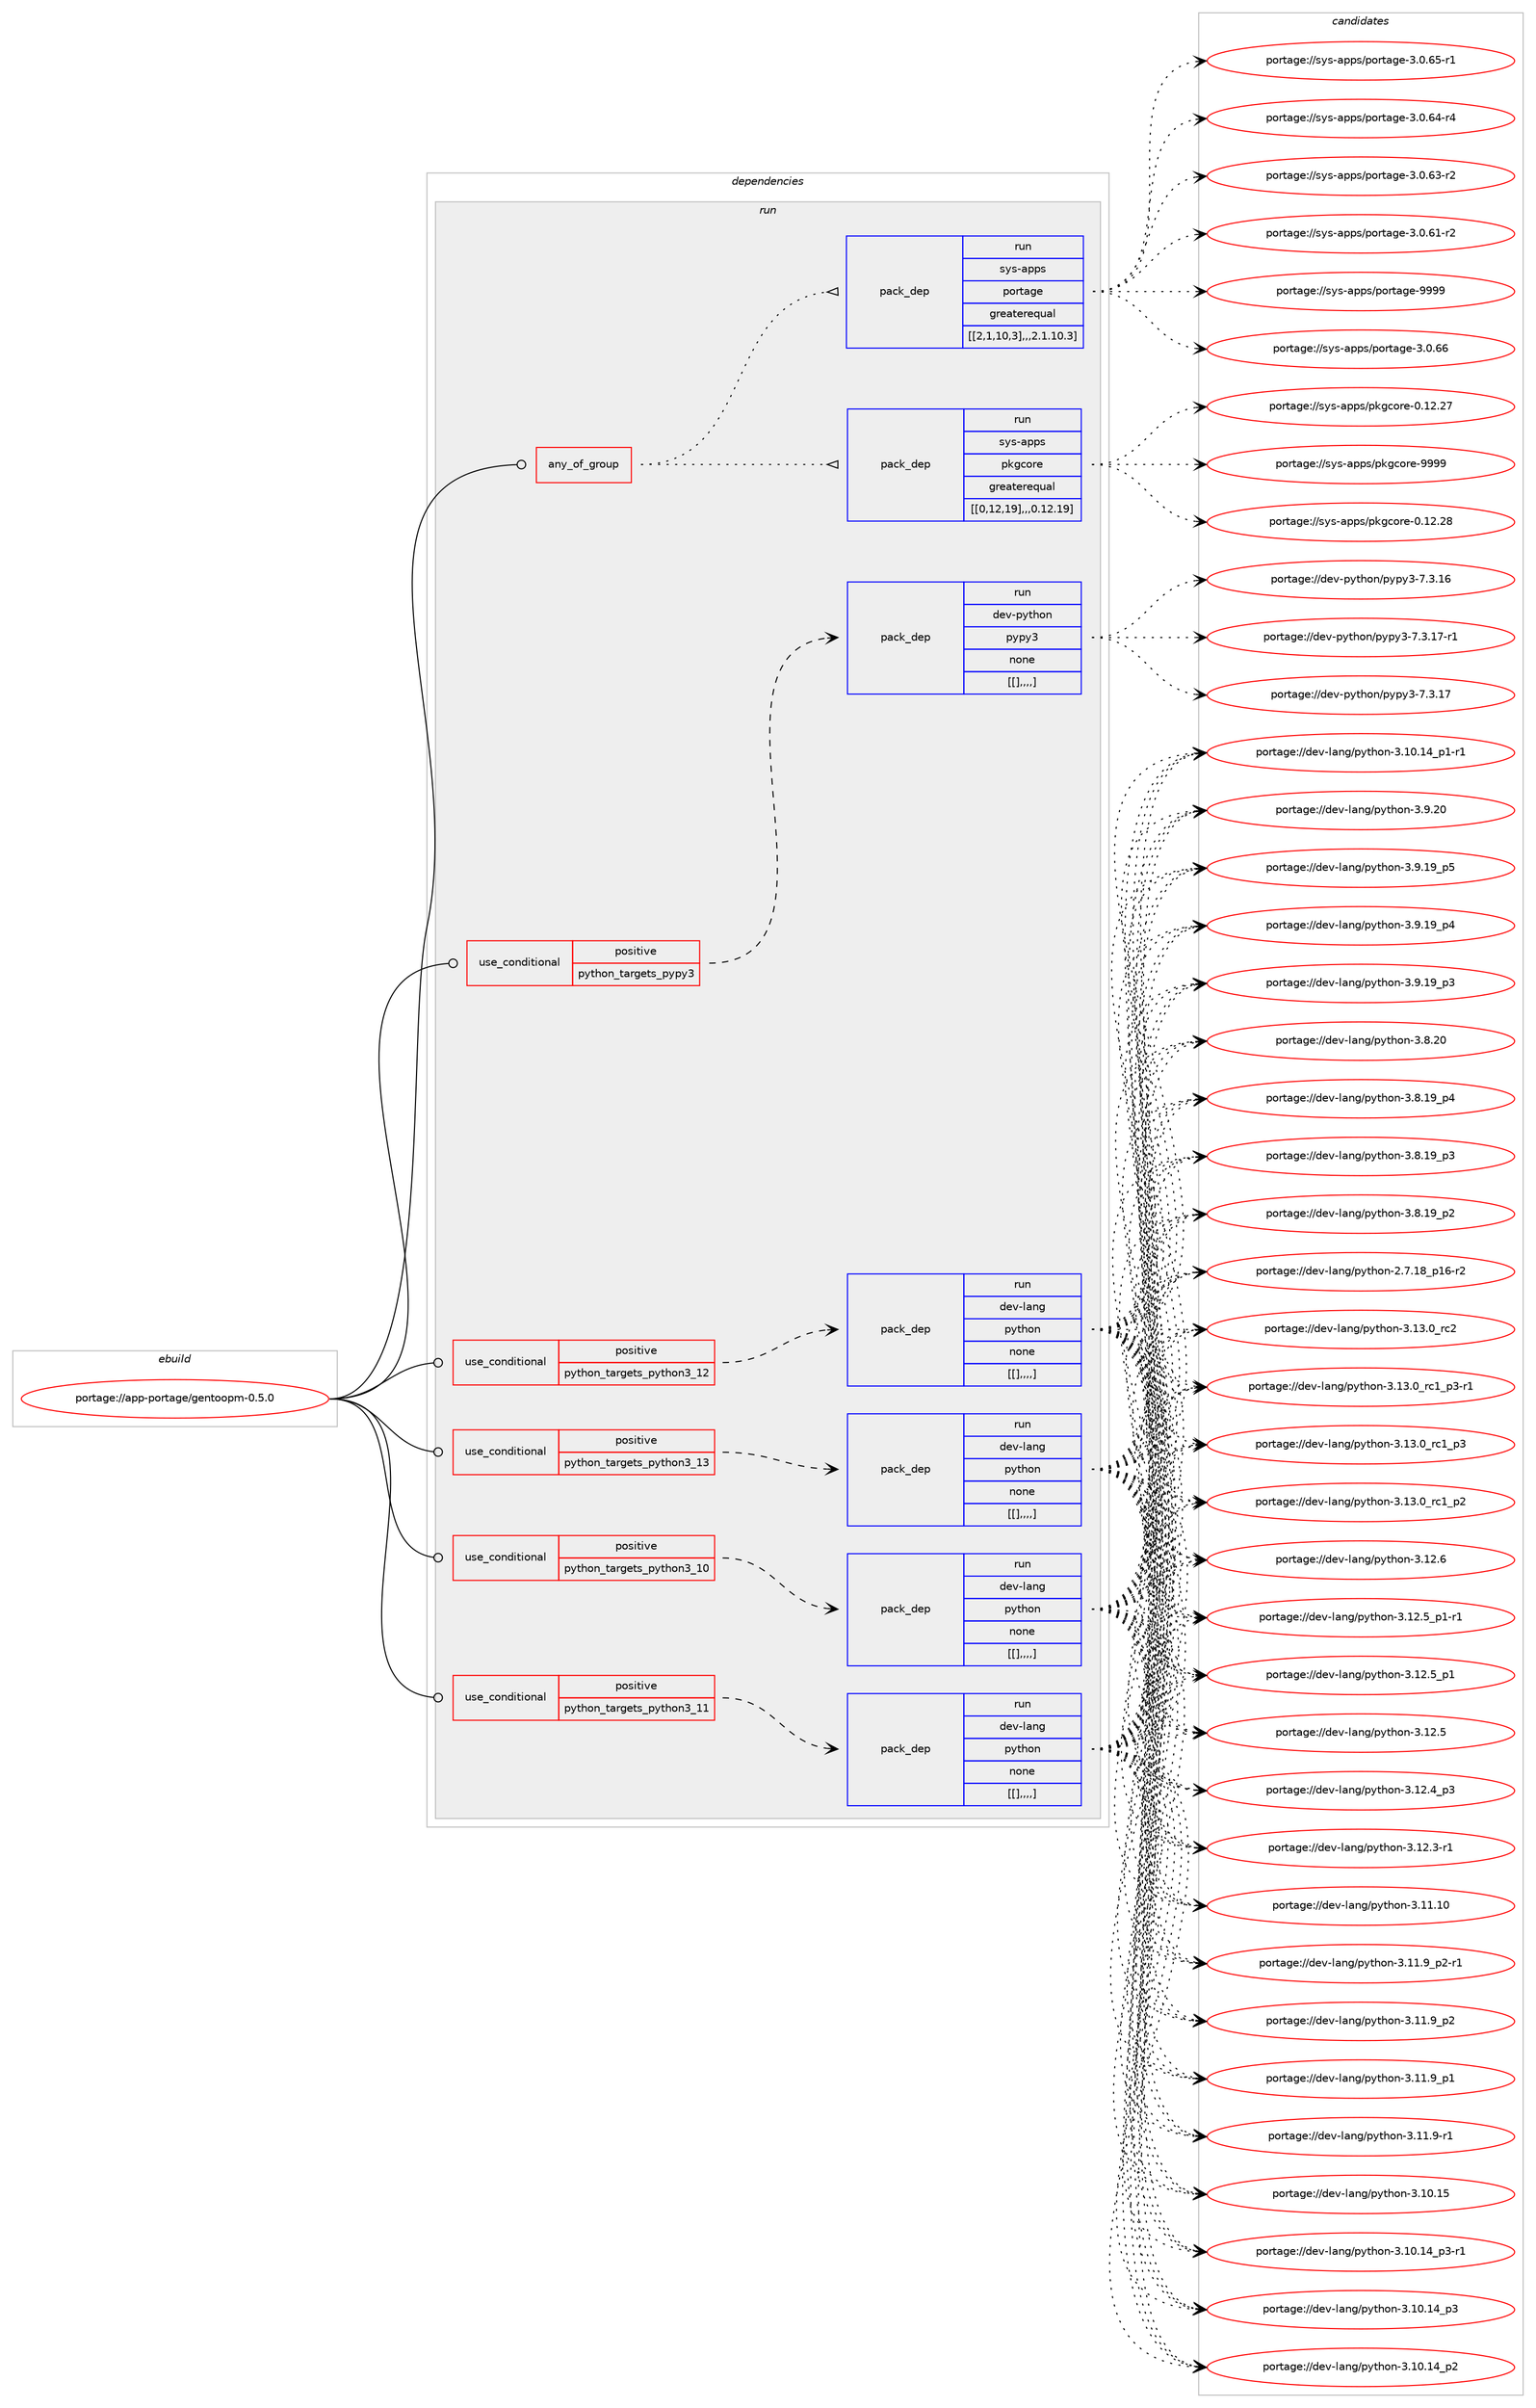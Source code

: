 digraph prolog {

# *************
# Graph options
# *************

newrank=true;
concentrate=true;
compound=true;
graph [rankdir=LR,fontname=Helvetica,fontsize=10,ranksep=1.5];#, ranksep=2.5, nodesep=0.2];
edge  [arrowhead=vee];
node  [fontname=Helvetica,fontsize=10];

# **********
# The ebuild
# **********

subgraph cluster_leftcol {
color=gray;
label=<<i>ebuild</i>>;
id [label="portage://app-portage/gentoopm-0.5.0", color=red, width=4, href="../app-portage/gentoopm-0.5.0.svg"];
}

# ****************
# The dependencies
# ****************

subgraph cluster_midcol {
color=gray;
label=<<i>dependencies</i>>;
subgraph cluster_compile {
fillcolor="#eeeeee";
style=filled;
label=<<i>compile</i>>;
}
subgraph cluster_compileandrun {
fillcolor="#eeeeee";
style=filled;
label=<<i>compile and run</i>>;
}
subgraph cluster_run {
fillcolor="#eeeeee";
style=filled;
label=<<i>run</i>>;
subgraph any397 {
dependency51099 [label=<<TABLE BORDER="0" CELLBORDER="1" CELLSPACING="0" CELLPADDING="4"><TR><TD CELLPADDING="10">any_of_group</TD></TR></TABLE>>, shape=none, color=red];subgraph pack36392 {
dependency51100 [label=<<TABLE BORDER="0" CELLBORDER="1" CELLSPACING="0" CELLPADDING="4" WIDTH="220"><TR><TD ROWSPAN="6" CELLPADDING="30">pack_dep</TD></TR><TR><TD WIDTH="110">run</TD></TR><TR><TD>sys-apps</TD></TR><TR><TD>pkgcore</TD></TR><TR><TD>greaterequal</TD></TR><TR><TD>[[0,12,19],,,0.12.19]</TD></TR></TABLE>>, shape=none, color=blue];
}
dependency51099:e -> dependency51100:w [weight=20,style="dotted",arrowhead="oinv"];
subgraph pack36393 {
dependency51101 [label=<<TABLE BORDER="0" CELLBORDER="1" CELLSPACING="0" CELLPADDING="4" WIDTH="220"><TR><TD ROWSPAN="6" CELLPADDING="30">pack_dep</TD></TR><TR><TD WIDTH="110">run</TD></TR><TR><TD>sys-apps</TD></TR><TR><TD>portage</TD></TR><TR><TD>greaterequal</TD></TR><TR><TD>[[2,1,10,3],,,2.1.10.3]</TD></TR></TABLE>>, shape=none, color=blue];
}
dependency51099:e -> dependency51101:w [weight=20,style="dotted",arrowhead="oinv"];
}
id:e -> dependency51099:w [weight=20,style="solid",arrowhead="odot"];
subgraph cond14246 {
dependency51102 [label=<<TABLE BORDER="0" CELLBORDER="1" CELLSPACING="0" CELLPADDING="4"><TR><TD ROWSPAN="3" CELLPADDING="10">use_conditional</TD></TR><TR><TD>positive</TD></TR><TR><TD>python_targets_pypy3</TD></TR></TABLE>>, shape=none, color=red];
subgraph pack36394 {
dependency51103 [label=<<TABLE BORDER="0" CELLBORDER="1" CELLSPACING="0" CELLPADDING="4" WIDTH="220"><TR><TD ROWSPAN="6" CELLPADDING="30">pack_dep</TD></TR><TR><TD WIDTH="110">run</TD></TR><TR><TD>dev-python</TD></TR><TR><TD>pypy3</TD></TR><TR><TD>none</TD></TR><TR><TD>[[],,,,]</TD></TR></TABLE>>, shape=none, color=blue];
}
dependency51102:e -> dependency51103:w [weight=20,style="dashed",arrowhead="vee"];
}
id:e -> dependency51102:w [weight=20,style="solid",arrowhead="odot"];
subgraph cond14247 {
dependency51104 [label=<<TABLE BORDER="0" CELLBORDER="1" CELLSPACING="0" CELLPADDING="4"><TR><TD ROWSPAN="3" CELLPADDING="10">use_conditional</TD></TR><TR><TD>positive</TD></TR><TR><TD>python_targets_python3_10</TD></TR></TABLE>>, shape=none, color=red];
subgraph pack36395 {
dependency51105 [label=<<TABLE BORDER="0" CELLBORDER="1" CELLSPACING="0" CELLPADDING="4" WIDTH="220"><TR><TD ROWSPAN="6" CELLPADDING="30">pack_dep</TD></TR><TR><TD WIDTH="110">run</TD></TR><TR><TD>dev-lang</TD></TR><TR><TD>python</TD></TR><TR><TD>none</TD></TR><TR><TD>[[],,,,]</TD></TR></TABLE>>, shape=none, color=blue];
}
dependency51104:e -> dependency51105:w [weight=20,style="dashed",arrowhead="vee"];
}
id:e -> dependency51104:w [weight=20,style="solid",arrowhead="odot"];
subgraph cond14248 {
dependency51106 [label=<<TABLE BORDER="0" CELLBORDER="1" CELLSPACING="0" CELLPADDING="4"><TR><TD ROWSPAN="3" CELLPADDING="10">use_conditional</TD></TR><TR><TD>positive</TD></TR><TR><TD>python_targets_python3_11</TD></TR></TABLE>>, shape=none, color=red];
subgraph pack36396 {
dependency51107 [label=<<TABLE BORDER="0" CELLBORDER="1" CELLSPACING="0" CELLPADDING="4" WIDTH="220"><TR><TD ROWSPAN="6" CELLPADDING="30">pack_dep</TD></TR><TR><TD WIDTH="110">run</TD></TR><TR><TD>dev-lang</TD></TR><TR><TD>python</TD></TR><TR><TD>none</TD></TR><TR><TD>[[],,,,]</TD></TR></TABLE>>, shape=none, color=blue];
}
dependency51106:e -> dependency51107:w [weight=20,style="dashed",arrowhead="vee"];
}
id:e -> dependency51106:w [weight=20,style="solid",arrowhead="odot"];
subgraph cond14249 {
dependency51108 [label=<<TABLE BORDER="0" CELLBORDER="1" CELLSPACING="0" CELLPADDING="4"><TR><TD ROWSPAN="3" CELLPADDING="10">use_conditional</TD></TR><TR><TD>positive</TD></TR><TR><TD>python_targets_python3_12</TD></TR></TABLE>>, shape=none, color=red];
subgraph pack36397 {
dependency51109 [label=<<TABLE BORDER="0" CELLBORDER="1" CELLSPACING="0" CELLPADDING="4" WIDTH="220"><TR><TD ROWSPAN="6" CELLPADDING="30">pack_dep</TD></TR><TR><TD WIDTH="110">run</TD></TR><TR><TD>dev-lang</TD></TR><TR><TD>python</TD></TR><TR><TD>none</TD></TR><TR><TD>[[],,,,]</TD></TR></TABLE>>, shape=none, color=blue];
}
dependency51108:e -> dependency51109:w [weight=20,style="dashed",arrowhead="vee"];
}
id:e -> dependency51108:w [weight=20,style="solid",arrowhead="odot"];
subgraph cond14250 {
dependency51110 [label=<<TABLE BORDER="0" CELLBORDER="1" CELLSPACING="0" CELLPADDING="4"><TR><TD ROWSPAN="3" CELLPADDING="10">use_conditional</TD></TR><TR><TD>positive</TD></TR><TR><TD>python_targets_python3_13</TD></TR></TABLE>>, shape=none, color=red];
subgraph pack36398 {
dependency51111 [label=<<TABLE BORDER="0" CELLBORDER="1" CELLSPACING="0" CELLPADDING="4" WIDTH="220"><TR><TD ROWSPAN="6" CELLPADDING="30">pack_dep</TD></TR><TR><TD WIDTH="110">run</TD></TR><TR><TD>dev-lang</TD></TR><TR><TD>python</TD></TR><TR><TD>none</TD></TR><TR><TD>[[],,,,]</TD></TR></TABLE>>, shape=none, color=blue];
}
dependency51110:e -> dependency51111:w [weight=20,style="dashed",arrowhead="vee"];
}
id:e -> dependency51110:w [weight=20,style="solid",arrowhead="odot"];
}
}

# **************
# The candidates
# **************

subgraph cluster_choices {
rank=same;
color=gray;
label=<<i>candidates</i>>;

subgraph choice36392 {
color=black;
nodesep=1;
choice115121115459711211211547112107103991111141014557575757 [label="portage://sys-apps/pkgcore-9999", color=red, width=4,href="../sys-apps/pkgcore-9999.svg"];
choice115121115459711211211547112107103991111141014548464950465056 [label="portage://sys-apps/pkgcore-0.12.28", color=red, width=4,href="../sys-apps/pkgcore-0.12.28.svg"];
choice115121115459711211211547112107103991111141014548464950465055 [label="portage://sys-apps/pkgcore-0.12.27", color=red, width=4,href="../sys-apps/pkgcore-0.12.27.svg"];
dependency51100:e -> choice115121115459711211211547112107103991111141014557575757:w [style=dotted,weight="100"];
dependency51100:e -> choice115121115459711211211547112107103991111141014548464950465056:w [style=dotted,weight="100"];
dependency51100:e -> choice115121115459711211211547112107103991111141014548464950465055:w [style=dotted,weight="100"];
}
subgraph choice36393 {
color=black;
nodesep=1;
choice115121115459711211211547112111114116971031014557575757 [label="portage://sys-apps/portage-9999", color=red, width=4,href="../sys-apps/portage-9999.svg"];
choice1151211154597112112115471121111141169710310145514648465454 [label="portage://sys-apps/portage-3.0.66", color=red, width=4,href="../sys-apps/portage-3.0.66.svg"];
choice11512111545971121121154711211111411697103101455146484654534511449 [label="portage://sys-apps/portage-3.0.65-r1", color=red, width=4,href="../sys-apps/portage-3.0.65-r1.svg"];
choice11512111545971121121154711211111411697103101455146484654524511452 [label="portage://sys-apps/portage-3.0.64-r4", color=red, width=4,href="../sys-apps/portage-3.0.64-r4.svg"];
choice11512111545971121121154711211111411697103101455146484654514511450 [label="portage://sys-apps/portage-3.0.63-r2", color=red, width=4,href="../sys-apps/portage-3.0.63-r2.svg"];
choice11512111545971121121154711211111411697103101455146484654494511450 [label="portage://sys-apps/portage-3.0.61-r2", color=red, width=4,href="../sys-apps/portage-3.0.61-r2.svg"];
dependency51101:e -> choice115121115459711211211547112111114116971031014557575757:w [style=dotted,weight="100"];
dependency51101:e -> choice1151211154597112112115471121111141169710310145514648465454:w [style=dotted,weight="100"];
dependency51101:e -> choice11512111545971121121154711211111411697103101455146484654534511449:w [style=dotted,weight="100"];
dependency51101:e -> choice11512111545971121121154711211111411697103101455146484654524511452:w [style=dotted,weight="100"];
dependency51101:e -> choice11512111545971121121154711211111411697103101455146484654514511450:w [style=dotted,weight="100"];
dependency51101:e -> choice11512111545971121121154711211111411697103101455146484654494511450:w [style=dotted,weight="100"];
}
subgraph choice36394 {
color=black;
nodesep=1;
choice100101118451121211161041111104711212111212151455546514649554511449 [label="portage://dev-python/pypy3-7.3.17-r1", color=red, width=4,href="../dev-python/pypy3-7.3.17-r1.svg"];
choice10010111845112121116104111110471121211121215145554651464955 [label="portage://dev-python/pypy3-7.3.17", color=red, width=4,href="../dev-python/pypy3-7.3.17.svg"];
choice10010111845112121116104111110471121211121215145554651464954 [label="portage://dev-python/pypy3-7.3.16", color=red, width=4,href="../dev-python/pypy3-7.3.16.svg"];
dependency51103:e -> choice100101118451121211161041111104711212111212151455546514649554511449:w [style=dotted,weight="100"];
dependency51103:e -> choice10010111845112121116104111110471121211121215145554651464955:w [style=dotted,weight="100"];
dependency51103:e -> choice10010111845112121116104111110471121211121215145554651464954:w [style=dotted,weight="100"];
}
subgraph choice36395 {
color=black;
nodesep=1;
choice10010111845108971101034711212111610411111045514649514648951149950 [label="portage://dev-lang/python-3.13.0_rc2", color=red, width=4,href="../dev-lang/python-3.13.0_rc2.svg"];
choice1001011184510897110103471121211161041111104551464951464895114994995112514511449 [label="portage://dev-lang/python-3.13.0_rc1_p3-r1", color=red, width=4,href="../dev-lang/python-3.13.0_rc1_p3-r1.svg"];
choice100101118451089711010347112121116104111110455146495146489511499499511251 [label="portage://dev-lang/python-3.13.0_rc1_p3", color=red, width=4,href="../dev-lang/python-3.13.0_rc1_p3.svg"];
choice100101118451089711010347112121116104111110455146495146489511499499511250 [label="portage://dev-lang/python-3.13.0_rc1_p2", color=red, width=4,href="../dev-lang/python-3.13.0_rc1_p2.svg"];
choice10010111845108971101034711212111610411111045514649504654 [label="portage://dev-lang/python-3.12.6", color=red, width=4,href="../dev-lang/python-3.12.6.svg"];
choice1001011184510897110103471121211161041111104551464950465395112494511449 [label="portage://dev-lang/python-3.12.5_p1-r1", color=red, width=4,href="../dev-lang/python-3.12.5_p1-r1.svg"];
choice100101118451089711010347112121116104111110455146495046539511249 [label="portage://dev-lang/python-3.12.5_p1", color=red, width=4,href="../dev-lang/python-3.12.5_p1.svg"];
choice10010111845108971101034711212111610411111045514649504653 [label="portage://dev-lang/python-3.12.5", color=red, width=4,href="../dev-lang/python-3.12.5.svg"];
choice100101118451089711010347112121116104111110455146495046529511251 [label="portage://dev-lang/python-3.12.4_p3", color=red, width=4,href="../dev-lang/python-3.12.4_p3.svg"];
choice100101118451089711010347112121116104111110455146495046514511449 [label="portage://dev-lang/python-3.12.3-r1", color=red, width=4,href="../dev-lang/python-3.12.3-r1.svg"];
choice1001011184510897110103471121211161041111104551464949464948 [label="portage://dev-lang/python-3.11.10", color=red, width=4,href="../dev-lang/python-3.11.10.svg"];
choice1001011184510897110103471121211161041111104551464949465795112504511449 [label="portage://dev-lang/python-3.11.9_p2-r1", color=red, width=4,href="../dev-lang/python-3.11.9_p2-r1.svg"];
choice100101118451089711010347112121116104111110455146494946579511250 [label="portage://dev-lang/python-3.11.9_p2", color=red, width=4,href="../dev-lang/python-3.11.9_p2.svg"];
choice100101118451089711010347112121116104111110455146494946579511249 [label="portage://dev-lang/python-3.11.9_p1", color=red, width=4,href="../dev-lang/python-3.11.9_p1.svg"];
choice100101118451089711010347112121116104111110455146494946574511449 [label="portage://dev-lang/python-3.11.9-r1", color=red, width=4,href="../dev-lang/python-3.11.9-r1.svg"];
choice1001011184510897110103471121211161041111104551464948464953 [label="portage://dev-lang/python-3.10.15", color=red, width=4,href="../dev-lang/python-3.10.15.svg"];
choice100101118451089711010347112121116104111110455146494846495295112514511449 [label="portage://dev-lang/python-3.10.14_p3-r1", color=red, width=4,href="../dev-lang/python-3.10.14_p3-r1.svg"];
choice10010111845108971101034711212111610411111045514649484649529511251 [label="portage://dev-lang/python-3.10.14_p3", color=red, width=4,href="../dev-lang/python-3.10.14_p3.svg"];
choice10010111845108971101034711212111610411111045514649484649529511250 [label="portage://dev-lang/python-3.10.14_p2", color=red, width=4,href="../dev-lang/python-3.10.14_p2.svg"];
choice100101118451089711010347112121116104111110455146494846495295112494511449 [label="portage://dev-lang/python-3.10.14_p1-r1", color=red, width=4,href="../dev-lang/python-3.10.14_p1-r1.svg"];
choice10010111845108971101034711212111610411111045514657465048 [label="portage://dev-lang/python-3.9.20", color=red, width=4,href="../dev-lang/python-3.9.20.svg"];
choice100101118451089711010347112121116104111110455146574649579511253 [label="portage://dev-lang/python-3.9.19_p5", color=red, width=4,href="../dev-lang/python-3.9.19_p5.svg"];
choice100101118451089711010347112121116104111110455146574649579511252 [label="portage://dev-lang/python-3.9.19_p4", color=red, width=4,href="../dev-lang/python-3.9.19_p4.svg"];
choice100101118451089711010347112121116104111110455146574649579511251 [label="portage://dev-lang/python-3.9.19_p3", color=red, width=4,href="../dev-lang/python-3.9.19_p3.svg"];
choice10010111845108971101034711212111610411111045514656465048 [label="portage://dev-lang/python-3.8.20", color=red, width=4,href="../dev-lang/python-3.8.20.svg"];
choice100101118451089711010347112121116104111110455146564649579511252 [label="portage://dev-lang/python-3.8.19_p4", color=red, width=4,href="../dev-lang/python-3.8.19_p4.svg"];
choice100101118451089711010347112121116104111110455146564649579511251 [label="portage://dev-lang/python-3.8.19_p3", color=red, width=4,href="../dev-lang/python-3.8.19_p3.svg"];
choice100101118451089711010347112121116104111110455146564649579511250 [label="portage://dev-lang/python-3.8.19_p2", color=red, width=4,href="../dev-lang/python-3.8.19_p2.svg"];
choice100101118451089711010347112121116104111110455046554649569511249544511450 [label="portage://dev-lang/python-2.7.18_p16-r2", color=red, width=4,href="../dev-lang/python-2.7.18_p16-r2.svg"];
dependency51105:e -> choice10010111845108971101034711212111610411111045514649514648951149950:w [style=dotted,weight="100"];
dependency51105:e -> choice1001011184510897110103471121211161041111104551464951464895114994995112514511449:w [style=dotted,weight="100"];
dependency51105:e -> choice100101118451089711010347112121116104111110455146495146489511499499511251:w [style=dotted,weight="100"];
dependency51105:e -> choice100101118451089711010347112121116104111110455146495146489511499499511250:w [style=dotted,weight="100"];
dependency51105:e -> choice10010111845108971101034711212111610411111045514649504654:w [style=dotted,weight="100"];
dependency51105:e -> choice1001011184510897110103471121211161041111104551464950465395112494511449:w [style=dotted,weight="100"];
dependency51105:e -> choice100101118451089711010347112121116104111110455146495046539511249:w [style=dotted,weight="100"];
dependency51105:e -> choice10010111845108971101034711212111610411111045514649504653:w [style=dotted,weight="100"];
dependency51105:e -> choice100101118451089711010347112121116104111110455146495046529511251:w [style=dotted,weight="100"];
dependency51105:e -> choice100101118451089711010347112121116104111110455146495046514511449:w [style=dotted,weight="100"];
dependency51105:e -> choice1001011184510897110103471121211161041111104551464949464948:w [style=dotted,weight="100"];
dependency51105:e -> choice1001011184510897110103471121211161041111104551464949465795112504511449:w [style=dotted,weight="100"];
dependency51105:e -> choice100101118451089711010347112121116104111110455146494946579511250:w [style=dotted,weight="100"];
dependency51105:e -> choice100101118451089711010347112121116104111110455146494946579511249:w [style=dotted,weight="100"];
dependency51105:e -> choice100101118451089711010347112121116104111110455146494946574511449:w [style=dotted,weight="100"];
dependency51105:e -> choice1001011184510897110103471121211161041111104551464948464953:w [style=dotted,weight="100"];
dependency51105:e -> choice100101118451089711010347112121116104111110455146494846495295112514511449:w [style=dotted,weight="100"];
dependency51105:e -> choice10010111845108971101034711212111610411111045514649484649529511251:w [style=dotted,weight="100"];
dependency51105:e -> choice10010111845108971101034711212111610411111045514649484649529511250:w [style=dotted,weight="100"];
dependency51105:e -> choice100101118451089711010347112121116104111110455146494846495295112494511449:w [style=dotted,weight="100"];
dependency51105:e -> choice10010111845108971101034711212111610411111045514657465048:w [style=dotted,weight="100"];
dependency51105:e -> choice100101118451089711010347112121116104111110455146574649579511253:w [style=dotted,weight="100"];
dependency51105:e -> choice100101118451089711010347112121116104111110455146574649579511252:w [style=dotted,weight="100"];
dependency51105:e -> choice100101118451089711010347112121116104111110455146574649579511251:w [style=dotted,weight="100"];
dependency51105:e -> choice10010111845108971101034711212111610411111045514656465048:w [style=dotted,weight="100"];
dependency51105:e -> choice100101118451089711010347112121116104111110455146564649579511252:w [style=dotted,weight="100"];
dependency51105:e -> choice100101118451089711010347112121116104111110455146564649579511251:w [style=dotted,weight="100"];
dependency51105:e -> choice100101118451089711010347112121116104111110455146564649579511250:w [style=dotted,weight="100"];
dependency51105:e -> choice100101118451089711010347112121116104111110455046554649569511249544511450:w [style=dotted,weight="100"];
}
subgraph choice36396 {
color=black;
nodesep=1;
choice10010111845108971101034711212111610411111045514649514648951149950 [label="portage://dev-lang/python-3.13.0_rc2", color=red, width=4,href="../dev-lang/python-3.13.0_rc2.svg"];
choice1001011184510897110103471121211161041111104551464951464895114994995112514511449 [label="portage://dev-lang/python-3.13.0_rc1_p3-r1", color=red, width=4,href="../dev-lang/python-3.13.0_rc1_p3-r1.svg"];
choice100101118451089711010347112121116104111110455146495146489511499499511251 [label="portage://dev-lang/python-3.13.0_rc1_p3", color=red, width=4,href="../dev-lang/python-3.13.0_rc1_p3.svg"];
choice100101118451089711010347112121116104111110455146495146489511499499511250 [label="portage://dev-lang/python-3.13.0_rc1_p2", color=red, width=4,href="../dev-lang/python-3.13.0_rc1_p2.svg"];
choice10010111845108971101034711212111610411111045514649504654 [label="portage://dev-lang/python-3.12.6", color=red, width=4,href="../dev-lang/python-3.12.6.svg"];
choice1001011184510897110103471121211161041111104551464950465395112494511449 [label="portage://dev-lang/python-3.12.5_p1-r1", color=red, width=4,href="../dev-lang/python-3.12.5_p1-r1.svg"];
choice100101118451089711010347112121116104111110455146495046539511249 [label="portage://dev-lang/python-3.12.5_p1", color=red, width=4,href="../dev-lang/python-3.12.5_p1.svg"];
choice10010111845108971101034711212111610411111045514649504653 [label="portage://dev-lang/python-3.12.5", color=red, width=4,href="../dev-lang/python-3.12.5.svg"];
choice100101118451089711010347112121116104111110455146495046529511251 [label="portage://dev-lang/python-3.12.4_p3", color=red, width=4,href="../dev-lang/python-3.12.4_p3.svg"];
choice100101118451089711010347112121116104111110455146495046514511449 [label="portage://dev-lang/python-3.12.3-r1", color=red, width=4,href="../dev-lang/python-3.12.3-r1.svg"];
choice1001011184510897110103471121211161041111104551464949464948 [label="portage://dev-lang/python-3.11.10", color=red, width=4,href="../dev-lang/python-3.11.10.svg"];
choice1001011184510897110103471121211161041111104551464949465795112504511449 [label="portage://dev-lang/python-3.11.9_p2-r1", color=red, width=4,href="../dev-lang/python-3.11.9_p2-r1.svg"];
choice100101118451089711010347112121116104111110455146494946579511250 [label="portage://dev-lang/python-3.11.9_p2", color=red, width=4,href="../dev-lang/python-3.11.9_p2.svg"];
choice100101118451089711010347112121116104111110455146494946579511249 [label="portage://dev-lang/python-3.11.9_p1", color=red, width=4,href="../dev-lang/python-3.11.9_p1.svg"];
choice100101118451089711010347112121116104111110455146494946574511449 [label="portage://dev-lang/python-3.11.9-r1", color=red, width=4,href="../dev-lang/python-3.11.9-r1.svg"];
choice1001011184510897110103471121211161041111104551464948464953 [label="portage://dev-lang/python-3.10.15", color=red, width=4,href="../dev-lang/python-3.10.15.svg"];
choice100101118451089711010347112121116104111110455146494846495295112514511449 [label="portage://dev-lang/python-3.10.14_p3-r1", color=red, width=4,href="../dev-lang/python-3.10.14_p3-r1.svg"];
choice10010111845108971101034711212111610411111045514649484649529511251 [label="portage://dev-lang/python-3.10.14_p3", color=red, width=4,href="../dev-lang/python-3.10.14_p3.svg"];
choice10010111845108971101034711212111610411111045514649484649529511250 [label="portage://dev-lang/python-3.10.14_p2", color=red, width=4,href="../dev-lang/python-3.10.14_p2.svg"];
choice100101118451089711010347112121116104111110455146494846495295112494511449 [label="portage://dev-lang/python-3.10.14_p1-r1", color=red, width=4,href="../dev-lang/python-3.10.14_p1-r1.svg"];
choice10010111845108971101034711212111610411111045514657465048 [label="portage://dev-lang/python-3.9.20", color=red, width=4,href="../dev-lang/python-3.9.20.svg"];
choice100101118451089711010347112121116104111110455146574649579511253 [label="portage://dev-lang/python-3.9.19_p5", color=red, width=4,href="../dev-lang/python-3.9.19_p5.svg"];
choice100101118451089711010347112121116104111110455146574649579511252 [label="portage://dev-lang/python-3.9.19_p4", color=red, width=4,href="../dev-lang/python-3.9.19_p4.svg"];
choice100101118451089711010347112121116104111110455146574649579511251 [label="portage://dev-lang/python-3.9.19_p3", color=red, width=4,href="../dev-lang/python-3.9.19_p3.svg"];
choice10010111845108971101034711212111610411111045514656465048 [label="portage://dev-lang/python-3.8.20", color=red, width=4,href="../dev-lang/python-3.8.20.svg"];
choice100101118451089711010347112121116104111110455146564649579511252 [label="portage://dev-lang/python-3.8.19_p4", color=red, width=4,href="../dev-lang/python-3.8.19_p4.svg"];
choice100101118451089711010347112121116104111110455146564649579511251 [label="portage://dev-lang/python-3.8.19_p3", color=red, width=4,href="../dev-lang/python-3.8.19_p3.svg"];
choice100101118451089711010347112121116104111110455146564649579511250 [label="portage://dev-lang/python-3.8.19_p2", color=red, width=4,href="../dev-lang/python-3.8.19_p2.svg"];
choice100101118451089711010347112121116104111110455046554649569511249544511450 [label="portage://dev-lang/python-2.7.18_p16-r2", color=red, width=4,href="../dev-lang/python-2.7.18_p16-r2.svg"];
dependency51107:e -> choice10010111845108971101034711212111610411111045514649514648951149950:w [style=dotted,weight="100"];
dependency51107:e -> choice1001011184510897110103471121211161041111104551464951464895114994995112514511449:w [style=dotted,weight="100"];
dependency51107:e -> choice100101118451089711010347112121116104111110455146495146489511499499511251:w [style=dotted,weight="100"];
dependency51107:e -> choice100101118451089711010347112121116104111110455146495146489511499499511250:w [style=dotted,weight="100"];
dependency51107:e -> choice10010111845108971101034711212111610411111045514649504654:w [style=dotted,weight="100"];
dependency51107:e -> choice1001011184510897110103471121211161041111104551464950465395112494511449:w [style=dotted,weight="100"];
dependency51107:e -> choice100101118451089711010347112121116104111110455146495046539511249:w [style=dotted,weight="100"];
dependency51107:e -> choice10010111845108971101034711212111610411111045514649504653:w [style=dotted,weight="100"];
dependency51107:e -> choice100101118451089711010347112121116104111110455146495046529511251:w [style=dotted,weight="100"];
dependency51107:e -> choice100101118451089711010347112121116104111110455146495046514511449:w [style=dotted,weight="100"];
dependency51107:e -> choice1001011184510897110103471121211161041111104551464949464948:w [style=dotted,weight="100"];
dependency51107:e -> choice1001011184510897110103471121211161041111104551464949465795112504511449:w [style=dotted,weight="100"];
dependency51107:e -> choice100101118451089711010347112121116104111110455146494946579511250:w [style=dotted,weight="100"];
dependency51107:e -> choice100101118451089711010347112121116104111110455146494946579511249:w [style=dotted,weight="100"];
dependency51107:e -> choice100101118451089711010347112121116104111110455146494946574511449:w [style=dotted,weight="100"];
dependency51107:e -> choice1001011184510897110103471121211161041111104551464948464953:w [style=dotted,weight="100"];
dependency51107:e -> choice100101118451089711010347112121116104111110455146494846495295112514511449:w [style=dotted,weight="100"];
dependency51107:e -> choice10010111845108971101034711212111610411111045514649484649529511251:w [style=dotted,weight="100"];
dependency51107:e -> choice10010111845108971101034711212111610411111045514649484649529511250:w [style=dotted,weight="100"];
dependency51107:e -> choice100101118451089711010347112121116104111110455146494846495295112494511449:w [style=dotted,weight="100"];
dependency51107:e -> choice10010111845108971101034711212111610411111045514657465048:w [style=dotted,weight="100"];
dependency51107:e -> choice100101118451089711010347112121116104111110455146574649579511253:w [style=dotted,weight="100"];
dependency51107:e -> choice100101118451089711010347112121116104111110455146574649579511252:w [style=dotted,weight="100"];
dependency51107:e -> choice100101118451089711010347112121116104111110455146574649579511251:w [style=dotted,weight="100"];
dependency51107:e -> choice10010111845108971101034711212111610411111045514656465048:w [style=dotted,weight="100"];
dependency51107:e -> choice100101118451089711010347112121116104111110455146564649579511252:w [style=dotted,weight="100"];
dependency51107:e -> choice100101118451089711010347112121116104111110455146564649579511251:w [style=dotted,weight="100"];
dependency51107:e -> choice100101118451089711010347112121116104111110455146564649579511250:w [style=dotted,weight="100"];
dependency51107:e -> choice100101118451089711010347112121116104111110455046554649569511249544511450:w [style=dotted,weight="100"];
}
subgraph choice36397 {
color=black;
nodesep=1;
choice10010111845108971101034711212111610411111045514649514648951149950 [label="portage://dev-lang/python-3.13.0_rc2", color=red, width=4,href="../dev-lang/python-3.13.0_rc2.svg"];
choice1001011184510897110103471121211161041111104551464951464895114994995112514511449 [label="portage://dev-lang/python-3.13.0_rc1_p3-r1", color=red, width=4,href="../dev-lang/python-3.13.0_rc1_p3-r1.svg"];
choice100101118451089711010347112121116104111110455146495146489511499499511251 [label="portage://dev-lang/python-3.13.0_rc1_p3", color=red, width=4,href="../dev-lang/python-3.13.0_rc1_p3.svg"];
choice100101118451089711010347112121116104111110455146495146489511499499511250 [label="portage://dev-lang/python-3.13.0_rc1_p2", color=red, width=4,href="../dev-lang/python-3.13.0_rc1_p2.svg"];
choice10010111845108971101034711212111610411111045514649504654 [label="portage://dev-lang/python-3.12.6", color=red, width=4,href="../dev-lang/python-3.12.6.svg"];
choice1001011184510897110103471121211161041111104551464950465395112494511449 [label="portage://dev-lang/python-3.12.5_p1-r1", color=red, width=4,href="../dev-lang/python-3.12.5_p1-r1.svg"];
choice100101118451089711010347112121116104111110455146495046539511249 [label="portage://dev-lang/python-3.12.5_p1", color=red, width=4,href="../dev-lang/python-3.12.5_p1.svg"];
choice10010111845108971101034711212111610411111045514649504653 [label="portage://dev-lang/python-3.12.5", color=red, width=4,href="../dev-lang/python-3.12.5.svg"];
choice100101118451089711010347112121116104111110455146495046529511251 [label="portage://dev-lang/python-3.12.4_p3", color=red, width=4,href="../dev-lang/python-3.12.4_p3.svg"];
choice100101118451089711010347112121116104111110455146495046514511449 [label="portage://dev-lang/python-3.12.3-r1", color=red, width=4,href="../dev-lang/python-3.12.3-r1.svg"];
choice1001011184510897110103471121211161041111104551464949464948 [label="portage://dev-lang/python-3.11.10", color=red, width=4,href="../dev-lang/python-3.11.10.svg"];
choice1001011184510897110103471121211161041111104551464949465795112504511449 [label="portage://dev-lang/python-3.11.9_p2-r1", color=red, width=4,href="../dev-lang/python-3.11.9_p2-r1.svg"];
choice100101118451089711010347112121116104111110455146494946579511250 [label="portage://dev-lang/python-3.11.9_p2", color=red, width=4,href="../dev-lang/python-3.11.9_p2.svg"];
choice100101118451089711010347112121116104111110455146494946579511249 [label="portage://dev-lang/python-3.11.9_p1", color=red, width=4,href="../dev-lang/python-3.11.9_p1.svg"];
choice100101118451089711010347112121116104111110455146494946574511449 [label="portage://dev-lang/python-3.11.9-r1", color=red, width=4,href="../dev-lang/python-3.11.9-r1.svg"];
choice1001011184510897110103471121211161041111104551464948464953 [label="portage://dev-lang/python-3.10.15", color=red, width=4,href="../dev-lang/python-3.10.15.svg"];
choice100101118451089711010347112121116104111110455146494846495295112514511449 [label="portage://dev-lang/python-3.10.14_p3-r1", color=red, width=4,href="../dev-lang/python-3.10.14_p3-r1.svg"];
choice10010111845108971101034711212111610411111045514649484649529511251 [label="portage://dev-lang/python-3.10.14_p3", color=red, width=4,href="../dev-lang/python-3.10.14_p3.svg"];
choice10010111845108971101034711212111610411111045514649484649529511250 [label="portage://dev-lang/python-3.10.14_p2", color=red, width=4,href="../dev-lang/python-3.10.14_p2.svg"];
choice100101118451089711010347112121116104111110455146494846495295112494511449 [label="portage://dev-lang/python-3.10.14_p1-r1", color=red, width=4,href="../dev-lang/python-3.10.14_p1-r1.svg"];
choice10010111845108971101034711212111610411111045514657465048 [label="portage://dev-lang/python-3.9.20", color=red, width=4,href="../dev-lang/python-3.9.20.svg"];
choice100101118451089711010347112121116104111110455146574649579511253 [label="portage://dev-lang/python-3.9.19_p5", color=red, width=4,href="../dev-lang/python-3.9.19_p5.svg"];
choice100101118451089711010347112121116104111110455146574649579511252 [label="portage://dev-lang/python-3.9.19_p4", color=red, width=4,href="../dev-lang/python-3.9.19_p4.svg"];
choice100101118451089711010347112121116104111110455146574649579511251 [label="portage://dev-lang/python-3.9.19_p3", color=red, width=4,href="../dev-lang/python-3.9.19_p3.svg"];
choice10010111845108971101034711212111610411111045514656465048 [label="portage://dev-lang/python-3.8.20", color=red, width=4,href="../dev-lang/python-3.8.20.svg"];
choice100101118451089711010347112121116104111110455146564649579511252 [label="portage://dev-lang/python-3.8.19_p4", color=red, width=4,href="../dev-lang/python-3.8.19_p4.svg"];
choice100101118451089711010347112121116104111110455146564649579511251 [label="portage://dev-lang/python-3.8.19_p3", color=red, width=4,href="../dev-lang/python-3.8.19_p3.svg"];
choice100101118451089711010347112121116104111110455146564649579511250 [label="portage://dev-lang/python-3.8.19_p2", color=red, width=4,href="../dev-lang/python-3.8.19_p2.svg"];
choice100101118451089711010347112121116104111110455046554649569511249544511450 [label="portage://dev-lang/python-2.7.18_p16-r2", color=red, width=4,href="../dev-lang/python-2.7.18_p16-r2.svg"];
dependency51109:e -> choice10010111845108971101034711212111610411111045514649514648951149950:w [style=dotted,weight="100"];
dependency51109:e -> choice1001011184510897110103471121211161041111104551464951464895114994995112514511449:w [style=dotted,weight="100"];
dependency51109:e -> choice100101118451089711010347112121116104111110455146495146489511499499511251:w [style=dotted,weight="100"];
dependency51109:e -> choice100101118451089711010347112121116104111110455146495146489511499499511250:w [style=dotted,weight="100"];
dependency51109:e -> choice10010111845108971101034711212111610411111045514649504654:w [style=dotted,weight="100"];
dependency51109:e -> choice1001011184510897110103471121211161041111104551464950465395112494511449:w [style=dotted,weight="100"];
dependency51109:e -> choice100101118451089711010347112121116104111110455146495046539511249:w [style=dotted,weight="100"];
dependency51109:e -> choice10010111845108971101034711212111610411111045514649504653:w [style=dotted,weight="100"];
dependency51109:e -> choice100101118451089711010347112121116104111110455146495046529511251:w [style=dotted,weight="100"];
dependency51109:e -> choice100101118451089711010347112121116104111110455146495046514511449:w [style=dotted,weight="100"];
dependency51109:e -> choice1001011184510897110103471121211161041111104551464949464948:w [style=dotted,weight="100"];
dependency51109:e -> choice1001011184510897110103471121211161041111104551464949465795112504511449:w [style=dotted,weight="100"];
dependency51109:e -> choice100101118451089711010347112121116104111110455146494946579511250:w [style=dotted,weight="100"];
dependency51109:e -> choice100101118451089711010347112121116104111110455146494946579511249:w [style=dotted,weight="100"];
dependency51109:e -> choice100101118451089711010347112121116104111110455146494946574511449:w [style=dotted,weight="100"];
dependency51109:e -> choice1001011184510897110103471121211161041111104551464948464953:w [style=dotted,weight="100"];
dependency51109:e -> choice100101118451089711010347112121116104111110455146494846495295112514511449:w [style=dotted,weight="100"];
dependency51109:e -> choice10010111845108971101034711212111610411111045514649484649529511251:w [style=dotted,weight="100"];
dependency51109:e -> choice10010111845108971101034711212111610411111045514649484649529511250:w [style=dotted,weight="100"];
dependency51109:e -> choice100101118451089711010347112121116104111110455146494846495295112494511449:w [style=dotted,weight="100"];
dependency51109:e -> choice10010111845108971101034711212111610411111045514657465048:w [style=dotted,weight="100"];
dependency51109:e -> choice100101118451089711010347112121116104111110455146574649579511253:w [style=dotted,weight="100"];
dependency51109:e -> choice100101118451089711010347112121116104111110455146574649579511252:w [style=dotted,weight="100"];
dependency51109:e -> choice100101118451089711010347112121116104111110455146574649579511251:w [style=dotted,weight="100"];
dependency51109:e -> choice10010111845108971101034711212111610411111045514656465048:w [style=dotted,weight="100"];
dependency51109:e -> choice100101118451089711010347112121116104111110455146564649579511252:w [style=dotted,weight="100"];
dependency51109:e -> choice100101118451089711010347112121116104111110455146564649579511251:w [style=dotted,weight="100"];
dependency51109:e -> choice100101118451089711010347112121116104111110455146564649579511250:w [style=dotted,weight="100"];
dependency51109:e -> choice100101118451089711010347112121116104111110455046554649569511249544511450:w [style=dotted,weight="100"];
}
subgraph choice36398 {
color=black;
nodesep=1;
choice10010111845108971101034711212111610411111045514649514648951149950 [label="portage://dev-lang/python-3.13.0_rc2", color=red, width=4,href="../dev-lang/python-3.13.0_rc2.svg"];
choice1001011184510897110103471121211161041111104551464951464895114994995112514511449 [label="portage://dev-lang/python-3.13.0_rc1_p3-r1", color=red, width=4,href="../dev-lang/python-3.13.0_rc1_p3-r1.svg"];
choice100101118451089711010347112121116104111110455146495146489511499499511251 [label="portage://dev-lang/python-3.13.0_rc1_p3", color=red, width=4,href="../dev-lang/python-3.13.0_rc1_p3.svg"];
choice100101118451089711010347112121116104111110455146495146489511499499511250 [label="portage://dev-lang/python-3.13.0_rc1_p2", color=red, width=4,href="../dev-lang/python-3.13.0_rc1_p2.svg"];
choice10010111845108971101034711212111610411111045514649504654 [label="portage://dev-lang/python-3.12.6", color=red, width=4,href="../dev-lang/python-3.12.6.svg"];
choice1001011184510897110103471121211161041111104551464950465395112494511449 [label="portage://dev-lang/python-3.12.5_p1-r1", color=red, width=4,href="../dev-lang/python-3.12.5_p1-r1.svg"];
choice100101118451089711010347112121116104111110455146495046539511249 [label="portage://dev-lang/python-3.12.5_p1", color=red, width=4,href="../dev-lang/python-3.12.5_p1.svg"];
choice10010111845108971101034711212111610411111045514649504653 [label="portage://dev-lang/python-3.12.5", color=red, width=4,href="../dev-lang/python-3.12.5.svg"];
choice100101118451089711010347112121116104111110455146495046529511251 [label="portage://dev-lang/python-3.12.4_p3", color=red, width=4,href="../dev-lang/python-3.12.4_p3.svg"];
choice100101118451089711010347112121116104111110455146495046514511449 [label="portage://dev-lang/python-3.12.3-r1", color=red, width=4,href="../dev-lang/python-3.12.3-r1.svg"];
choice1001011184510897110103471121211161041111104551464949464948 [label="portage://dev-lang/python-3.11.10", color=red, width=4,href="../dev-lang/python-3.11.10.svg"];
choice1001011184510897110103471121211161041111104551464949465795112504511449 [label="portage://dev-lang/python-3.11.9_p2-r1", color=red, width=4,href="../dev-lang/python-3.11.9_p2-r1.svg"];
choice100101118451089711010347112121116104111110455146494946579511250 [label="portage://dev-lang/python-3.11.9_p2", color=red, width=4,href="../dev-lang/python-3.11.9_p2.svg"];
choice100101118451089711010347112121116104111110455146494946579511249 [label="portage://dev-lang/python-3.11.9_p1", color=red, width=4,href="../dev-lang/python-3.11.9_p1.svg"];
choice100101118451089711010347112121116104111110455146494946574511449 [label="portage://dev-lang/python-3.11.9-r1", color=red, width=4,href="../dev-lang/python-3.11.9-r1.svg"];
choice1001011184510897110103471121211161041111104551464948464953 [label="portage://dev-lang/python-3.10.15", color=red, width=4,href="../dev-lang/python-3.10.15.svg"];
choice100101118451089711010347112121116104111110455146494846495295112514511449 [label="portage://dev-lang/python-3.10.14_p3-r1", color=red, width=4,href="../dev-lang/python-3.10.14_p3-r1.svg"];
choice10010111845108971101034711212111610411111045514649484649529511251 [label="portage://dev-lang/python-3.10.14_p3", color=red, width=4,href="../dev-lang/python-3.10.14_p3.svg"];
choice10010111845108971101034711212111610411111045514649484649529511250 [label="portage://dev-lang/python-3.10.14_p2", color=red, width=4,href="../dev-lang/python-3.10.14_p2.svg"];
choice100101118451089711010347112121116104111110455146494846495295112494511449 [label="portage://dev-lang/python-3.10.14_p1-r1", color=red, width=4,href="../dev-lang/python-3.10.14_p1-r1.svg"];
choice10010111845108971101034711212111610411111045514657465048 [label="portage://dev-lang/python-3.9.20", color=red, width=4,href="../dev-lang/python-3.9.20.svg"];
choice100101118451089711010347112121116104111110455146574649579511253 [label="portage://dev-lang/python-3.9.19_p5", color=red, width=4,href="../dev-lang/python-3.9.19_p5.svg"];
choice100101118451089711010347112121116104111110455146574649579511252 [label="portage://dev-lang/python-3.9.19_p4", color=red, width=4,href="../dev-lang/python-3.9.19_p4.svg"];
choice100101118451089711010347112121116104111110455146574649579511251 [label="portage://dev-lang/python-3.9.19_p3", color=red, width=4,href="../dev-lang/python-3.9.19_p3.svg"];
choice10010111845108971101034711212111610411111045514656465048 [label="portage://dev-lang/python-3.8.20", color=red, width=4,href="../dev-lang/python-3.8.20.svg"];
choice100101118451089711010347112121116104111110455146564649579511252 [label="portage://dev-lang/python-3.8.19_p4", color=red, width=4,href="../dev-lang/python-3.8.19_p4.svg"];
choice100101118451089711010347112121116104111110455146564649579511251 [label="portage://dev-lang/python-3.8.19_p3", color=red, width=4,href="../dev-lang/python-3.8.19_p3.svg"];
choice100101118451089711010347112121116104111110455146564649579511250 [label="portage://dev-lang/python-3.8.19_p2", color=red, width=4,href="../dev-lang/python-3.8.19_p2.svg"];
choice100101118451089711010347112121116104111110455046554649569511249544511450 [label="portage://dev-lang/python-2.7.18_p16-r2", color=red, width=4,href="../dev-lang/python-2.7.18_p16-r2.svg"];
dependency51111:e -> choice10010111845108971101034711212111610411111045514649514648951149950:w [style=dotted,weight="100"];
dependency51111:e -> choice1001011184510897110103471121211161041111104551464951464895114994995112514511449:w [style=dotted,weight="100"];
dependency51111:e -> choice100101118451089711010347112121116104111110455146495146489511499499511251:w [style=dotted,weight="100"];
dependency51111:e -> choice100101118451089711010347112121116104111110455146495146489511499499511250:w [style=dotted,weight="100"];
dependency51111:e -> choice10010111845108971101034711212111610411111045514649504654:w [style=dotted,weight="100"];
dependency51111:e -> choice1001011184510897110103471121211161041111104551464950465395112494511449:w [style=dotted,weight="100"];
dependency51111:e -> choice100101118451089711010347112121116104111110455146495046539511249:w [style=dotted,weight="100"];
dependency51111:e -> choice10010111845108971101034711212111610411111045514649504653:w [style=dotted,weight="100"];
dependency51111:e -> choice100101118451089711010347112121116104111110455146495046529511251:w [style=dotted,weight="100"];
dependency51111:e -> choice100101118451089711010347112121116104111110455146495046514511449:w [style=dotted,weight="100"];
dependency51111:e -> choice1001011184510897110103471121211161041111104551464949464948:w [style=dotted,weight="100"];
dependency51111:e -> choice1001011184510897110103471121211161041111104551464949465795112504511449:w [style=dotted,weight="100"];
dependency51111:e -> choice100101118451089711010347112121116104111110455146494946579511250:w [style=dotted,weight="100"];
dependency51111:e -> choice100101118451089711010347112121116104111110455146494946579511249:w [style=dotted,weight="100"];
dependency51111:e -> choice100101118451089711010347112121116104111110455146494946574511449:w [style=dotted,weight="100"];
dependency51111:e -> choice1001011184510897110103471121211161041111104551464948464953:w [style=dotted,weight="100"];
dependency51111:e -> choice100101118451089711010347112121116104111110455146494846495295112514511449:w [style=dotted,weight="100"];
dependency51111:e -> choice10010111845108971101034711212111610411111045514649484649529511251:w [style=dotted,weight="100"];
dependency51111:e -> choice10010111845108971101034711212111610411111045514649484649529511250:w [style=dotted,weight="100"];
dependency51111:e -> choice100101118451089711010347112121116104111110455146494846495295112494511449:w [style=dotted,weight="100"];
dependency51111:e -> choice10010111845108971101034711212111610411111045514657465048:w [style=dotted,weight="100"];
dependency51111:e -> choice100101118451089711010347112121116104111110455146574649579511253:w [style=dotted,weight="100"];
dependency51111:e -> choice100101118451089711010347112121116104111110455146574649579511252:w [style=dotted,weight="100"];
dependency51111:e -> choice100101118451089711010347112121116104111110455146574649579511251:w [style=dotted,weight="100"];
dependency51111:e -> choice10010111845108971101034711212111610411111045514656465048:w [style=dotted,weight="100"];
dependency51111:e -> choice100101118451089711010347112121116104111110455146564649579511252:w [style=dotted,weight="100"];
dependency51111:e -> choice100101118451089711010347112121116104111110455146564649579511251:w [style=dotted,weight="100"];
dependency51111:e -> choice100101118451089711010347112121116104111110455146564649579511250:w [style=dotted,weight="100"];
dependency51111:e -> choice100101118451089711010347112121116104111110455046554649569511249544511450:w [style=dotted,weight="100"];
}
}

}
